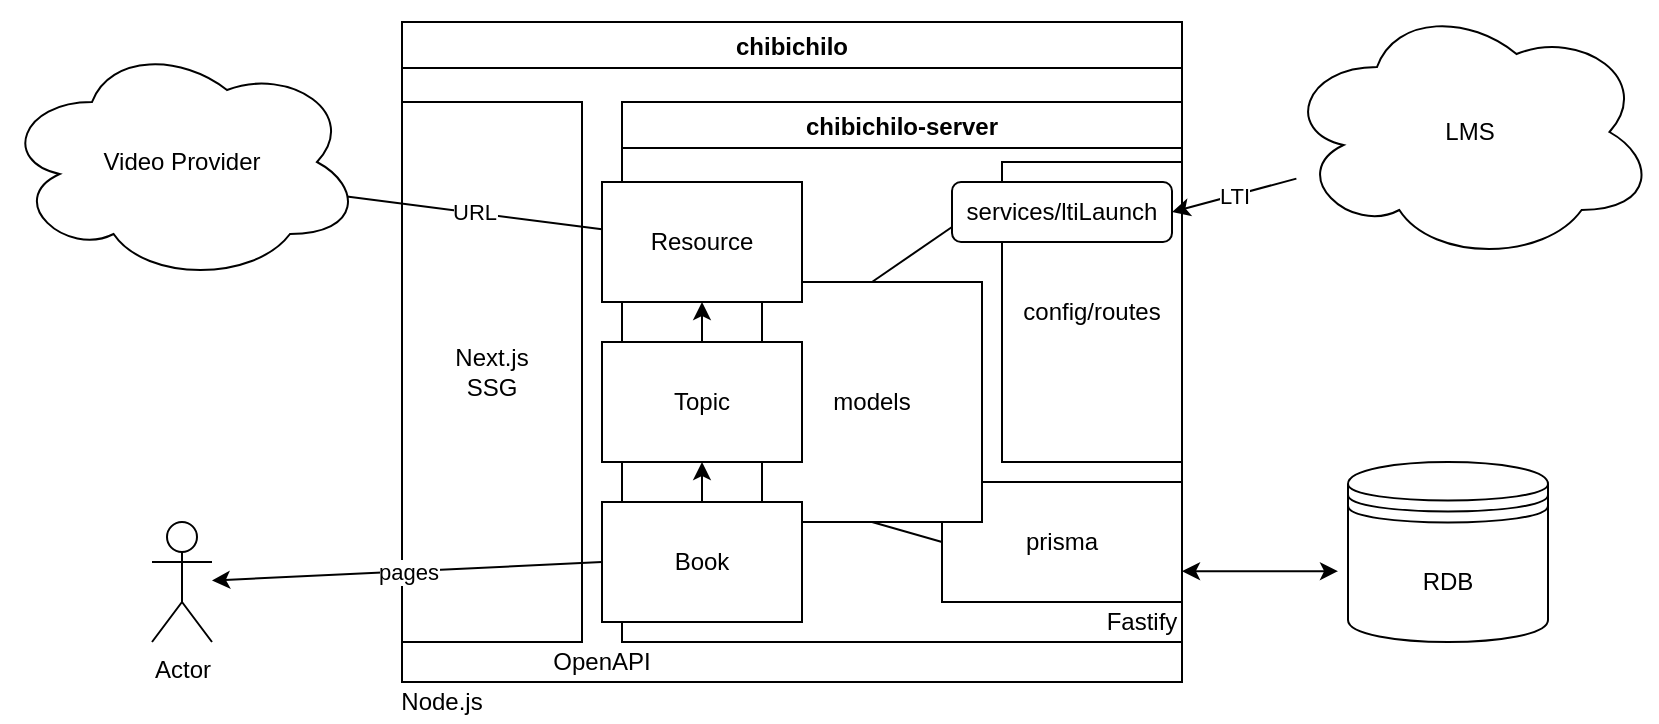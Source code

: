 <mxfile>
    <diagram id="jCTY627xEimIbdt9FlEw" name="arch">
        <mxGraphModel dx="1404" dy="803" grid="1" gridSize="10" guides="1" tooltips="1" connect="1" arrows="1" fold="1" page="1" pageScale="1" pageWidth="827" pageHeight="1169" math="0" shadow="0">
            <root>
                <mxCell id="0"/>
                <mxCell id="1" parent="0"/>
                <mxCell id="8" value="RDB" style="shape=datastore;whiteSpace=wrap;html=1;" parent="1" vertex="1">
                    <mxGeometry x="673" y="230" width="100" height="90" as="geometry"/>
                </mxCell>
                <mxCell id="9" value="chibichilo" style="swimlane;" parent="1" vertex="1">
                    <mxGeometry x="200" y="10" width="390" height="330" as="geometry"/>
                </mxCell>
                <mxCell id="91" value="Next.js&lt;br&gt;SSG" style="rounded=0;whiteSpace=wrap;html=1;" parent="9" vertex="1">
                    <mxGeometry y="40" width="90" height="270" as="geometry"/>
                </mxCell>
                <mxCell id="10" value="chibichilo-server" style="swimlane;" parent="9" vertex="1">
                    <mxGeometry x="110" y="40" width="280" height="270" as="geometry"/>
                </mxCell>
                <mxCell id="94" value="config/routes" style="rounded=0;whiteSpace=wrap;html=1;" parent="10" vertex="1">
                    <mxGeometry x="190" y="30" width="90" height="150" as="geometry"/>
                </mxCell>
                <mxCell id="14" value="prisma" style="rounded=0;whiteSpace=wrap;html=1;" parent="10" vertex="1">
                    <mxGeometry x="160" y="190" width="120" height="60" as="geometry"/>
                </mxCell>
                <mxCell id="15" value="models" style="rounded=0;whiteSpace=wrap;html=1;" parent="10" vertex="1">
                    <mxGeometry x="70" y="90" width="110" height="120" as="geometry"/>
                </mxCell>
                <mxCell id="29" value="services/ltiLaunch" style="rounded=1;whiteSpace=wrap;html=1;" parent="10" vertex="1">
                    <mxGeometry x="165" y="40" width="110" height="30" as="geometry"/>
                </mxCell>
                <mxCell id="33" value="" style="endArrow=none;html=1;entryX=0;entryY=0.75;entryDx=0;entryDy=0;exitX=0.5;exitY=0;exitDx=0;exitDy=0;" parent="10" source="15" target="29" edge="1">
                    <mxGeometry width="50" height="50" relative="1" as="geometry">
                        <mxPoint x="120" y="220" as="sourcePoint"/>
                        <mxPoint x="170" y="170" as="targetPoint"/>
                    </mxGeometry>
                </mxCell>
                <mxCell id="78" value="Resource" style="rounded=0;whiteSpace=wrap;html=1;" parent="10" vertex="1">
                    <mxGeometry x="-10" y="40" width="100" height="60" as="geometry"/>
                </mxCell>
                <mxCell id="84" style="edgeStyle=orthogonalEdgeStyle;rounded=0;orthogonalLoop=1;jettySize=auto;html=1;exitX=0.5;exitY=0;exitDx=0;exitDy=0;entryX=0.5;entryY=1;entryDx=0;entryDy=0;" parent="10" source="79" target="78" edge="1">
                    <mxGeometry relative="1" as="geometry"/>
                </mxCell>
                <mxCell id="79" value="Topic" style="rounded=0;whiteSpace=wrap;html=1;" parent="10" vertex="1">
                    <mxGeometry x="-10" y="120" width="100" height="60" as="geometry"/>
                </mxCell>
                <mxCell id="85" style="edgeStyle=orthogonalEdgeStyle;rounded=0;orthogonalLoop=1;jettySize=auto;html=1;exitX=0.5;exitY=0;exitDx=0;exitDy=0;entryX=0.5;entryY=1;entryDx=0;entryDy=0;" parent="10" source="80" target="79" edge="1">
                    <mxGeometry relative="1" as="geometry"/>
                </mxCell>
                <mxCell id="80" value="Book" style="rounded=0;whiteSpace=wrap;html=1;" parent="10" vertex="1">
                    <mxGeometry x="-10" y="200" width="100" height="60" as="geometry"/>
                </mxCell>
                <mxCell id="90" value="" style="endArrow=none;html=1;exitX=0.5;exitY=1;exitDx=0;exitDy=0;entryX=0;entryY=0.5;entryDx=0;entryDy=0;" parent="10" source="15" target="14" edge="1">
                    <mxGeometry width="50" height="50" relative="1" as="geometry">
                        <mxPoint x="180" y="140" as="sourcePoint"/>
                        <mxPoint x="230" y="90" as="targetPoint"/>
                    </mxGeometry>
                </mxCell>
                <mxCell id="98" value="Fastify" style="text;html=1;strokeColor=none;fillColor=none;align=center;verticalAlign=middle;whiteSpace=wrap;rounded=0;" parent="10" vertex="1">
                    <mxGeometry x="240" y="250" width="40" height="20" as="geometry"/>
                </mxCell>
                <mxCell id="97" value="OpenAPI" style="text;html=1;strokeColor=none;fillColor=none;align=center;verticalAlign=middle;whiteSpace=wrap;rounded=0;" parent="9" vertex="1">
                    <mxGeometry x="80" y="310" width="40" height="20" as="geometry"/>
                </mxCell>
                <mxCell id="11" value="LMS" style="ellipse;shape=cloud;whiteSpace=wrap;html=1;" parent="1" vertex="1">
                    <mxGeometry x="641" width="186" height="130" as="geometry"/>
                </mxCell>
                <mxCell id="13" value="" style="endArrow=classic;startArrow=classic;html=1;" parent="1" edge="1">
                    <mxGeometry width="50" height="50" relative="1" as="geometry">
                        <mxPoint x="590" y="284.58" as="sourcePoint"/>
                        <mxPoint x="668" y="284.58" as="targetPoint"/>
                    </mxGeometry>
                </mxCell>
                <mxCell id="28" value="LTI" style="endArrow=classic;html=1;entryX=1;entryY=0.5;entryDx=0;entryDy=0;" parent="1" source="11" target="29" edge="1">
                    <mxGeometry width="50" height="50" relative="1" as="geometry">
                        <mxPoint x="520" y="200" as="sourcePoint"/>
                        <mxPoint x="610" y="118" as="targetPoint"/>
                    </mxGeometry>
                </mxCell>
                <mxCell id="35" value="Node.js" style="text;html=1;strokeColor=none;fillColor=none;align=center;verticalAlign=middle;whiteSpace=wrap;rounded=0;" parent="1" vertex="1">
                    <mxGeometry x="200" y="340" width="40" height="20" as="geometry"/>
                </mxCell>
                <mxCell id="72" value="Video Provider" style="ellipse;shape=cloud;whiteSpace=wrap;html=1;" parent="1" vertex="1">
                    <mxGeometry y="20" width="180" height="120" as="geometry"/>
                </mxCell>
                <mxCell id="73" value="Actor" style="shape=umlActor;verticalLabelPosition=bottom;verticalAlign=top;html=1;outlineConnect=0;" parent="1" vertex="1">
                    <mxGeometry x="75" y="260" width="30" height="60" as="geometry"/>
                </mxCell>
                <mxCell id="87" value="pages" style="endArrow=classic;html=1;exitX=0;exitY=0.5;exitDx=0;exitDy=0;" parent="1" source="80" target="73" edge="1">
                    <mxGeometry width="50" height="50" relative="1" as="geometry">
                        <mxPoint x="200" y="260" as="sourcePoint"/>
                        <mxPoint x="540" y="150" as="targetPoint"/>
                    </mxGeometry>
                </mxCell>
                <mxCell id="88" value="URL" style="endArrow=none;html=1;entryX=0.958;entryY=0.644;entryDx=0;entryDy=0;entryPerimeter=0;" parent="1" source="78" target="72" edge="1">
                    <mxGeometry width="50" height="50" relative="1" as="geometry">
                        <mxPoint x="490" y="200" as="sourcePoint"/>
                        <mxPoint x="540" y="150" as="targetPoint"/>
                    </mxGeometry>
                </mxCell>
            </root>
        </mxGraphModel>
    </diagram>
</mxfile>
